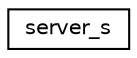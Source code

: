 digraph "Graphical Class Hierarchy"
{
 // LATEX_PDF_SIZE
  edge [fontname="Helvetica",fontsize="10",labelfontname="Helvetica",labelfontsize="10"];
  node [fontname="Helvetica",fontsize="10",shape=record];
  rankdir="LR";
  Node0 [label="server_s",height=0.2,width=0.4,color="black", fillcolor="white", style="filled",URL="$structserver__s.html",tooltip="Structure representing a game server. This structure contains the necessary information for managing ..."];
}
